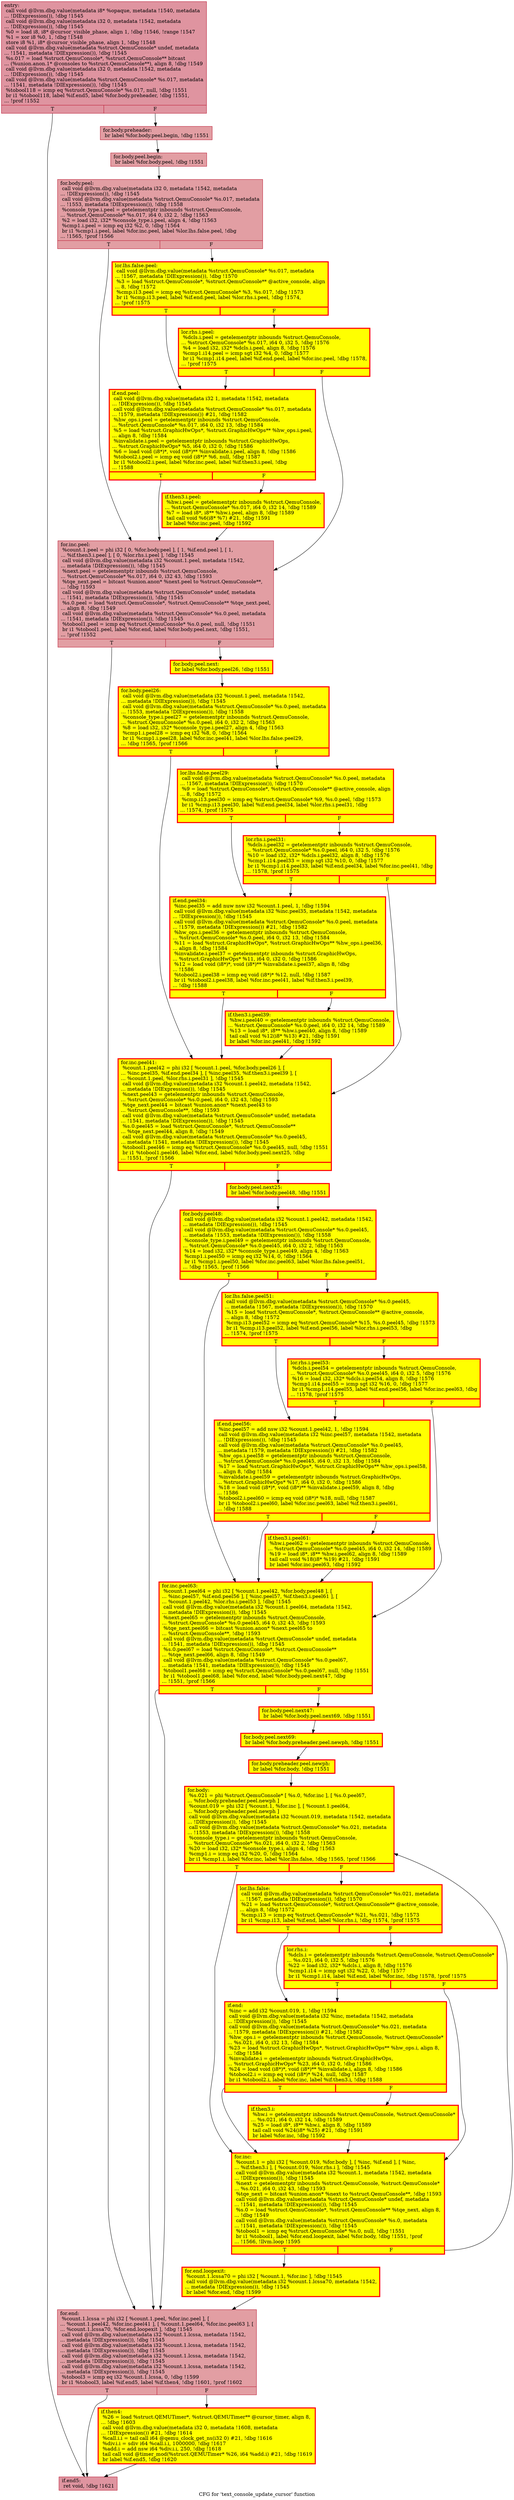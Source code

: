 digraph "CFG for 'text_console_update_cursor' function" {
	label="CFG for 'text_console_update_cursor' function";

	Node0x5641880a9800 [shape=record,color="#b70d28ff", style=filled, fillcolor="#b70d2870",label="{entry:\l  call void @llvm.dbg.value(metadata i8* %opaque, metadata !1540, metadata\l... !DIExpression()), !dbg !1545\l  call void @llvm.dbg.value(metadata i32 0, metadata !1542, metadata\l... !DIExpression()), !dbg !1545\l  %0 = load i8, i8* @cursor_visible_phase, align 1, !dbg !1546, !range !1547\l  %1 = xor i8 %0, 1, !dbg !1548\l  store i8 %1, i8* @cursor_visible_phase, align 1, !dbg !1548\l  call void @llvm.dbg.value(metadata %struct.QemuConsole* undef, metadata\l... !1541, metadata !DIExpression()), !dbg !1545\l  %s.017 = load %struct.QemuConsole*, %struct.QemuConsole** bitcast\l... (%union.anon.1* @consoles to %struct.QemuConsole**), align 8, !dbg !1549\l  call void @llvm.dbg.value(metadata i32 0, metadata !1542, metadata\l... !DIExpression()), !dbg !1545\l  call void @llvm.dbg.value(metadata %struct.QemuConsole* %s.017, metadata\l... !1541, metadata !DIExpression()), !dbg !1545\l  %tobool118 = icmp eq %struct.QemuConsole* %s.017, null, !dbg !1551\l  br i1 %tobool118, label %if.end5, label %for.body.preheader, !dbg !1551,\l... !prof !1552\l|{<s0>T|<s1>F}}"];
	Node0x5641880a9800:s0 -> Node0x5641880acbd0;
	Node0x5641880a9800:s1 -> Node0x564187f5f0b0;
	Node0x564187f5f0b0 [shape=record,color="#b70d28ff", style=filled, fillcolor="#be242e70",label="{for.body.preheader:                               \l  br label %for.body.peel.begin, !dbg !1551\l}"];
	Node0x564187f5f0b0 -> Node0x564187fa6850;
	Node0x564187fa6850 [shape=record,color="#b70d28ff", style=filled, fillcolor="#be242e70",label="{for.body.peel.begin:                              \l  br label %for.body.peel, !dbg !1551\l}"];
	Node0x564187fa6850 -> Node0x564188279550;
	Node0x564188279550 [shape=record,color="#b70d28ff", style=filled, fillcolor="#be242e70",label="{for.body.peel:                                    \l  call void @llvm.dbg.value(metadata i32 0, metadata !1542, metadata\l... !DIExpression()), !dbg !1545\l  call void @llvm.dbg.value(metadata %struct.QemuConsole* %s.017, metadata\l... !1553, metadata !DIExpression()), !dbg !1558\l  %console_type.i.peel = getelementptr inbounds %struct.QemuConsole,\l... %struct.QemuConsole* %s.017, i64 0, i32 2, !dbg !1563\l  %2 = load i32, i32* %console_type.i.peel, align 4, !dbg !1563\l  %cmp1.i.peel = icmp eq i32 %2, 0, !dbg !1564\l  br i1 %cmp1.i.peel, label %for.inc.peel, label %lor.lhs.false.peel, !dbg\l... !1565, !prof !1566\l|{<s0>T|<s1>F}}"];
	Node0x564188279550:s0 -> Node0x564187ef4ca0;
	Node0x564188279550:s1 -> Node0x5641880ce050;
	Node0x5641880ce050 [shape=record,penwidth=3.0, style="filled", color="red", fillcolor="yellow",label="{lor.lhs.false.peel:                               \l  call void @llvm.dbg.value(metadata %struct.QemuConsole* %s.017, metadata\l... !1567, metadata !DIExpression()), !dbg !1570\l  %3 = load %struct.QemuConsole*, %struct.QemuConsole** @active_console, align\l... 8, !dbg !1572\l  %cmp.i13.peel = icmp eq %struct.QemuConsole* %3, %s.017, !dbg !1573\l  br i1 %cmp.i13.peel, label %if.end.peel, label %lor.rhs.i.peel, !dbg !1574,\l... !prof !1575\l|{<s0>T|<s1>F}}"];
	Node0x5641880ce050:s0 -> Node0x56418822afb0;
	Node0x5641880ce050:s1 -> Node0x56418822ae40;
	Node0x56418822ae40 [shape=record,penwidth=3.0, style="filled", color="red", fillcolor="yellow",label="{lor.rhs.i.peel:                                   \l  %dcls.i.peel = getelementptr inbounds %struct.QemuConsole,\l... %struct.QemuConsole* %s.017, i64 0, i32 5, !dbg !1576\l  %4 = load i32, i32* %dcls.i.peel, align 8, !dbg !1576\l  %cmp1.i14.peel = icmp sgt i32 %4, 0, !dbg !1577\l  br i1 %cmp1.i14.peel, label %if.end.peel, label %for.inc.peel, !dbg !1578,\l... !prof !1575\l|{<s0>T|<s1>F}}"];
	Node0x56418822ae40:s0 -> Node0x56418822afb0;
	Node0x56418822ae40:s1 -> Node0x564187ef4ca0;
	Node0x56418822afb0 [shape=record,penwidth=3.0, style="filled", color="red", fillcolor="yellow",label="{if.end.peel:                                      \l  call void @llvm.dbg.value(metadata i32 1, metadata !1542, metadata\l... !DIExpression()), !dbg !1545\l  call void @llvm.dbg.value(metadata %struct.QemuConsole* %s.017, metadata\l... !1579, metadata !DIExpression()) #21, !dbg !1582\l  %hw_ops.i.peel = getelementptr inbounds %struct.QemuConsole,\l... %struct.QemuConsole* %s.017, i64 0, i32 13, !dbg !1584\l  %5 = load %struct.GraphicHwOps*, %struct.GraphicHwOps** %hw_ops.i.peel,\l... align 8, !dbg !1584\l  %invalidate.i.peel = getelementptr inbounds %struct.GraphicHwOps,\l... %struct.GraphicHwOps* %5, i64 0, i32 0, !dbg !1586\l  %6 = load void (i8*)*, void (i8*)** %invalidate.i.peel, align 8, !dbg !1586\l  %tobool2.i.peel = icmp eq void (i8*)* %6, null, !dbg !1587\l  br i1 %tobool2.i.peel, label %for.inc.peel, label %if.then3.i.peel, !dbg\l... !1588\l|{<s0>T|<s1>F}}"];
	Node0x56418822afb0:s0 -> Node0x564187ef4ca0;
	Node0x56418822afb0:s1 -> Node0x564187ff36d0;
	Node0x564187ff36d0 [shape=record,penwidth=3.0, style="filled", color="red", fillcolor="yellow",label="{if.then3.i.peel:                                  \l  %hw.i.peel = getelementptr inbounds %struct.QemuConsole,\l... %struct.QemuConsole* %s.017, i64 0, i32 14, !dbg !1589\l  %7 = load i8*, i8** %hw.i.peel, align 8, !dbg !1589\l  tail call void %6(i8* %7) #21, !dbg !1591\l  br label %for.inc.peel, !dbg !1592\l}"];
	Node0x564187ff36d0 -> Node0x564187ef4ca0;
	Node0x564187ef4ca0 [shape=record,color="#b70d28ff", style=filled, fillcolor="#be242e70",label="{for.inc.peel:                                     \l  %count.1.peel = phi i32 [ 0, %for.body.peel ], [ 1, %if.end.peel ], [ 1,\l... %if.then3.i.peel ], [ 0, %lor.rhs.i.peel ], !dbg !1545\l  call void @llvm.dbg.value(metadata i32 %count.1.peel, metadata !1542,\l... metadata !DIExpression()), !dbg !1545\l  %next.peel = getelementptr inbounds %struct.QemuConsole,\l... %struct.QemuConsole* %s.017, i64 0, i32 43, !dbg !1593\l  %tqe_next.peel = bitcast %union.anon* %next.peel to %struct.QemuConsole**,\l... !dbg !1593\l  call void @llvm.dbg.value(metadata %struct.QemuConsole* undef, metadata\l... !1541, metadata !DIExpression()), !dbg !1545\l  %s.0.peel = load %struct.QemuConsole*, %struct.QemuConsole** %tqe_next.peel,\l... align 8, !dbg !1549\l  call void @llvm.dbg.value(metadata %struct.QemuConsole* %s.0.peel, metadata\l... !1541, metadata !DIExpression()), !dbg !1545\l  %tobool1.peel = icmp eq %struct.QemuConsole* %s.0.peel, null, !dbg !1551\l  br i1 %tobool1.peel, label %for.end, label %for.body.peel.next, !dbg !1551,\l... !prof !1552\l|{<s0>T|<s1>F}}"];
	Node0x564187ef4ca0:s0 -> Node0x5641880ab0a0;
	Node0x564187ef4ca0:s1 -> Node0x56418804db00;
	Node0x56418804db00 [shape=record,penwidth=3.0, style="filled", color="red", fillcolor="yellow",label="{for.body.peel.next:                               \l  br label %for.body.peel26, !dbg !1551\l}"];
	Node0x56418804db00 -> Node0x56418825cee0;
	Node0x56418825cee0 [shape=record,penwidth=3.0, style="filled", color="red", fillcolor="yellow",label="{for.body.peel26:                                  \l  call void @llvm.dbg.value(metadata i32 %count.1.peel, metadata !1542,\l... metadata !DIExpression()), !dbg !1545\l  call void @llvm.dbg.value(metadata %struct.QemuConsole* %s.0.peel, metadata\l... !1553, metadata !DIExpression()), !dbg !1558\l  %console_type.i.peel27 = getelementptr inbounds %struct.QemuConsole,\l... %struct.QemuConsole* %s.0.peel, i64 0, i32 2, !dbg !1563\l  %8 = load i32, i32* %console_type.i.peel27, align 4, !dbg !1563\l  %cmp1.i.peel28 = icmp eq i32 %8, 0, !dbg !1564\l  br i1 %cmp1.i.peel28, label %for.inc.peel41, label %lor.lhs.false.peel29,\l... !dbg !1565, !prof !1566\l|{<s0>T|<s1>F}}"];
	Node0x56418825cee0:s0 -> Node0x5641882900d0;
	Node0x56418825cee0:s1 -> Node0x564188080db0;
	Node0x564188080db0 [shape=record,penwidth=3.0, style="filled", color="red", fillcolor="yellow",label="{lor.lhs.false.peel29:                             \l  call void @llvm.dbg.value(metadata %struct.QemuConsole* %s.0.peel, metadata\l... !1567, metadata !DIExpression()), !dbg !1570\l  %9 = load %struct.QemuConsole*, %struct.QemuConsole** @active_console, align\l... 8, !dbg !1572\l  %cmp.i13.peel30 = icmp eq %struct.QemuConsole* %9, %s.0.peel, !dbg !1573\l  br i1 %cmp.i13.peel30, label %if.end.peel34, label %lor.rhs.i.peel31, !dbg\l... !1574, !prof !1575\l|{<s0>T|<s1>F}}"];
	Node0x564188080db0:s0 -> Node0x5641881585b0;
	Node0x564188080db0:s1 -> Node0x5641881582f0;
	Node0x5641881582f0 [shape=record,penwidth=3.0, style="filled", color="red", fillcolor="yellow",label="{lor.rhs.i.peel31:                                 \l  %dcls.i.peel32 = getelementptr inbounds %struct.QemuConsole,\l... %struct.QemuConsole* %s.0.peel, i64 0, i32 5, !dbg !1576\l  %10 = load i32, i32* %dcls.i.peel32, align 8, !dbg !1576\l  %cmp1.i14.peel33 = icmp sgt i32 %10, 0, !dbg !1577\l  br i1 %cmp1.i14.peel33, label %if.end.peel34, label %for.inc.peel41, !dbg\l... !1578, !prof !1575\l|{<s0>T|<s1>F}}"];
	Node0x5641881582f0:s0 -> Node0x5641881585b0;
	Node0x5641881582f0:s1 -> Node0x5641882900d0;
	Node0x5641881585b0 [shape=record,penwidth=3.0, style="filled", color="red", fillcolor="yellow",label="{if.end.peel34:                                    \l  %inc.peel35 = add nuw nsw i32 %count.1.peel, 1, !dbg !1594\l  call void @llvm.dbg.value(metadata i32 %inc.peel35, metadata !1542, metadata\l... !DIExpression()), !dbg !1545\l  call void @llvm.dbg.value(metadata %struct.QemuConsole* %s.0.peel, metadata\l... !1579, metadata !DIExpression()) #21, !dbg !1582\l  %hw_ops.i.peel36 = getelementptr inbounds %struct.QemuConsole,\l... %struct.QemuConsole* %s.0.peel, i64 0, i32 13, !dbg !1584\l  %11 = load %struct.GraphicHwOps*, %struct.GraphicHwOps** %hw_ops.i.peel36,\l... align 8, !dbg !1584\l  %invalidate.i.peel37 = getelementptr inbounds %struct.GraphicHwOps,\l... %struct.GraphicHwOps* %11, i64 0, i32 0, !dbg !1586\l  %12 = load void (i8*)*, void (i8*)** %invalidate.i.peel37, align 8, !dbg\l... !1586\l  %tobool2.i.peel38 = icmp eq void (i8*)* %12, null, !dbg !1587\l  br i1 %tobool2.i.peel38, label %for.inc.peel41, label %if.then3.i.peel39,\l... !dbg !1588\l|{<s0>T|<s1>F}}"];
	Node0x5641881585b0:s0 -> Node0x5641882900d0;
	Node0x5641881585b0:s1 -> Node0x56418825e360;
	Node0x56418825e360 [shape=record,penwidth=3.0, style="filled", color="red", fillcolor="yellow",label="{if.then3.i.peel39:                                \l  %hw.i.peel40 = getelementptr inbounds %struct.QemuConsole,\l... %struct.QemuConsole* %s.0.peel, i64 0, i32 14, !dbg !1589\l  %13 = load i8*, i8** %hw.i.peel40, align 8, !dbg !1589\l  tail call void %12(i8* %13) #21, !dbg !1591\l  br label %for.inc.peel41, !dbg !1592\l}"];
	Node0x56418825e360 -> Node0x5641882900d0;
	Node0x5641882900d0 [shape=record,penwidth=3.0, style="filled", color="red", fillcolor="yellow",label="{for.inc.peel41:                                   \l  %count.1.peel42 = phi i32 [ %count.1.peel, %for.body.peel26 ], [\l... %inc.peel35, %if.end.peel34 ], [ %inc.peel35, %if.then3.i.peel39 ], [\l... %count.1.peel, %lor.rhs.i.peel31 ], !dbg !1545\l  call void @llvm.dbg.value(metadata i32 %count.1.peel42, metadata !1542,\l... metadata !DIExpression()), !dbg !1545\l  %next.peel43 = getelementptr inbounds %struct.QemuConsole,\l... %struct.QemuConsole* %s.0.peel, i64 0, i32 43, !dbg !1593\l  %tqe_next.peel44 = bitcast %union.anon* %next.peel43 to\l... %struct.QemuConsole**, !dbg !1593\l  call void @llvm.dbg.value(metadata %struct.QemuConsole* undef, metadata\l... !1541, metadata !DIExpression()), !dbg !1545\l  %s.0.peel45 = load %struct.QemuConsole*, %struct.QemuConsole**\l... %tqe_next.peel44, align 8, !dbg !1549\l  call void @llvm.dbg.value(metadata %struct.QemuConsole* %s.0.peel45,\l... metadata !1541, metadata !DIExpression()), !dbg !1545\l  %tobool1.peel46 = icmp eq %struct.QemuConsole* %s.0.peel45, null, !dbg !1551\l  br i1 %tobool1.peel46, label %for.end, label %for.body.peel.next25, !dbg\l... !1551, !prof !1566\l|{<s0>T|<s1>F}}"];
	Node0x5641882900d0:s0 -> Node0x5641880ab0a0;
	Node0x5641882900d0:s1 -> Node0x5641880ce1d0;
	Node0x5641880ce1d0 [shape=record,penwidth=3.0, style="filled", color="red", fillcolor="yellow",label="{for.body.peel.next25:                             \l  br label %for.body.peel48, !dbg !1551\l}"];
	Node0x5641880ce1d0 -> Node0x564188051b30;
	Node0x564188051b30 [shape=record,penwidth=3.0, style="filled", color="red", fillcolor="yellow",label="{for.body.peel48:                                  \l  call void @llvm.dbg.value(metadata i32 %count.1.peel42, metadata !1542,\l... metadata !DIExpression()), !dbg !1545\l  call void @llvm.dbg.value(metadata %struct.QemuConsole* %s.0.peel45,\l... metadata !1553, metadata !DIExpression()), !dbg !1558\l  %console_type.i.peel49 = getelementptr inbounds %struct.QemuConsole,\l... %struct.QemuConsole* %s.0.peel45, i64 0, i32 2, !dbg !1563\l  %14 = load i32, i32* %console_type.i.peel49, align 4, !dbg !1563\l  %cmp1.i.peel50 = icmp eq i32 %14, 0, !dbg !1564\l  br i1 %cmp1.i.peel50, label %for.inc.peel63, label %lor.lhs.false.peel51,\l... !dbg !1565, !prof !1566\l|{<s0>T|<s1>F}}"];
	Node0x564188051b30:s0 -> Node0x5641880824c0;
	Node0x564188051b30:s1 -> Node0x5641881f0fa0;
	Node0x5641881f0fa0 [shape=record,penwidth=3.0, style="filled", color="red", fillcolor="yellow",label="{lor.lhs.false.peel51:                             \l  call void @llvm.dbg.value(metadata %struct.QemuConsole* %s.0.peel45,\l... metadata !1567, metadata !DIExpression()), !dbg !1570\l  %15 = load %struct.QemuConsole*, %struct.QemuConsole** @active_console,\l... align 8, !dbg !1572\l  %cmp.i13.peel52 = icmp eq %struct.QemuConsole* %15, %s.0.peel45, !dbg !1573\l  br i1 %cmp.i13.peel52, label %if.end.peel56, label %lor.rhs.i.peel53, !dbg\l... !1574, !prof !1575\l|{<s0>T|<s1>F}}"];
	Node0x5641881f0fa0:s0 -> Node0x5641881f1510;
	Node0x5641881f0fa0:s1 -> Node0x5641881f1250;
	Node0x5641881f1250 [shape=record,penwidth=3.0, style="filled", color="red", fillcolor="yellow",label="{lor.rhs.i.peel53:                                 \l  %dcls.i.peel54 = getelementptr inbounds %struct.QemuConsole,\l... %struct.QemuConsole* %s.0.peel45, i64 0, i32 5, !dbg !1576\l  %16 = load i32, i32* %dcls.i.peel54, align 8, !dbg !1576\l  %cmp1.i14.peel55 = icmp sgt i32 %16, 0, !dbg !1577\l  br i1 %cmp1.i14.peel55, label %if.end.peel56, label %for.inc.peel63, !dbg\l... !1578, !prof !1575\l|{<s0>T|<s1>F}}"];
	Node0x5641881f1250:s0 -> Node0x5641881f1510;
	Node0x5641881f1250:s1 -> Node0x5641880824c0;
	Node0x5641881f1510 [shape=record,penwidth=3.0, style="filled", color="red", fillcolor="yellow",label="{if.end.peel56:                                    \l  %inc.peel57 = add nsw i32 %count.1.peel42, 1, !dbg !1594\l  call void @llvm.dbg.value(metadata i32 %inc.peel57, metadata !1542, metadata\l... !DIExpression()), !dbg !1545\l  call void @llvm.dbg.value(metadata %struct.QemuConsole* %s.0.peel45,\l... metadata !1579, metadata !DIExpression()) #21, !dbg !1582\l  %hw_ops.i.peel58 = getelementptr inbounds %struct.QemuConsole,\l... %struct.QemuConsole* %s.0.peel45, i64 0, i32 13, !dbg !1584\l  %17 = load %struct.GraphicHwOps*, %struct.GraphicHwOps** %hw_ops.i.peel58,\l... align 8, !dbg !1584\l  %invalidate.i.peel59 = getelementptr inbounds %struct.GraphicHwOps,\l... %struct.GraphicHwOps* %17, i64 0, i32 0, !dbg !1586\l  %18 = load void (i8*)*, void (i8*)** %invalidate.i.peel59, align 8, !dbg\l... !1586\l  %tobool2.i.peel60 = icmp eq void (i8*)* %18, null, !dbg !1587\l  br i1 %tobool2.i.peel60, label %for.inc.peel63, label %if.then3.i.peel61,\l... !dbg !1588\l|{<s0>T|<s1>F}}"];
	Node0x5641881f1510:s0 -> Node0x5641880824c0;
	Node0x5641881f1510:s1 -> Node0x5641880821d0;
	Node0x5641880821d0 [shape=record,penwidth=3.0, style="filled", color="red", fillcolor="yellow",label="{if.then3.i.peel61:                                \l  %hw.i.peel62 = getelementptr inbounds %struct.QemuConsole,\l... %struct.QemuConsole* %s.0.peel45, i64 0, i32 14, !dbg !1589\l  %19 = load i8*, i8** %hw.i.peel62, align 8, !dbg !1589\l  tail call void %18(i8* %19) #21, !dbg !1591\l  br label %for.inc.peel63, !dbg !1592\l}"];
	Node0x5641880821d0 -> Node0x5641880824c0;
	Node0x5641880824c0 [shape=record,penwidth=3.0, style="filled", color="red", fillcolor="yellow",label="{for.inc.peel63:                                   \l  %count.1.peel64 = phi i32 [ %count.1.peel42, %for.body.peel48 ], [\l... %inc.peel57, %if.end.peel56 ], [ %inc.peel57, %if.then3.i.peel61 ], [\l... %count.1.peel42, %lor.rhs.i.peel53 ], !dbg !1545\l  call void @llvm.dbg.value(metadata i32 %count.1.peel64, metadata !1542,\l... metadata !DIExpression()), !dbg !1545\l  %next.peel65 = getelementptr inbounds %struct.QemuConsole,\l... %struct.QemuConsole* %s.0.peel45, i64 0, i32 43, !dbg !1593\l  %tqe_next.peel66 = bitcast %union.anon* %next.peel65 to\l... %struct.QemuConsole**, !dbg !1593\l  call void @llvm.dbg.value(metadata %struct.QemuConsole* undef, metadata\l... !1541, metadata !DIExpression()), !dbg !1545\l  %s.0.peel67 = load %struct.QemuConsole*, %struct.QemuConsole**\l... %tqe_next.peel66, align 8, !dbg !1549\l  call void @llvm.dbg.value(metadata %struct.QemuConsole* %s.0.peel67,\l... metadata !1541, metadata !DIExpression()), !dbg !1545\l  %tobool1.peel68 = icmp eq %struct.QemuConsole* %s.0.peel67, null, !dbg !1551\l  br i1 %tobool1.peel68, label %for.end, label %for.body.peel.next47, !dbg\l... !1551, !prof !1566\l|{<s0>T|<s1>F}}"];
	Node0x5641880824c0:s0 -> Node0x5641880ab0a0;
	Node0x5641880824c0:s1 -> Node0x564187fb6d20;
	Node0x564187fb6d20 [shape=record,penwidth=3.0, style="filled", color="red", fillcolor="yellow",label="{for.body.peel.next47:                             \l  br label %for.body.peel.next69, !dbg !1551\l}"];
	Node0x564187fb6d20 -> Node0x5641881f1a80;
	Node0x5641881f1a80 [shape=record,penwidth=3.0, style="filled", color="red", fillcolor="yellow",label="{for.body.peel.next69:                             \l  br label %for.body.preheader.peel.newph, !dbg !1551\l}"];
	Node0x5641881f1a80 -> Node0x564187e6fb20;
	Node0x564187e6fb20 [shape=record,penwidth=3.0, style="filled", color="red", fillcolor="yellow",label="{for.body.preheader.peel.newph:                    \l  br label %for.body, !dbg !1551\l}"];
	Node0x564187e6fb20 -> Node0x5641880ab4a0;
	Node0x5641880ab4a0 [shape=record,penwidth=3.0, style="filled", color="red", fillcolor="yellow",label="{for.body:                                         \l  %s.021 = phi %struct.QemuConsole* [ %s.0, %for.inc ], [ %s.0.peel67,\l... %for.body.preheader.peel.newph ]\l  %count.019 = phi i32 [ %count.1, %for.inc ], [ %count.1.peel64,\l... %for.body.preheader.peel.newph ]\l  call void @llvm.dbg.value(metadata i32 %count.019, metadata !1542, metadata\l... !DIExpression()), !dbg !1545\l  call void @llvm.dbg.value(metadata %struct.QemuConsole* %s.021, metadata\l... !1553, metadata !DIExpression()), !dbg !1558\l  %console_type.i = getelementptr inbounds %struct.QemuConsole,\l... %struct.QemuConsole* %s.021, i64 0, i32 2, !dbg !1563\l  %20 = load i32, i32* %console_type.i, align 4, !dbg !1563\l  %cmp1.i = icmp eq i32 %20, 0, !dbg !1564\l  br i1 %cmp1.i, label %for.inc, label %lor.lhs.false, !dbg !1565, !prof !1566\l|{<s0>T|<s1>F}}"];
	Node0x5641880ab4a0:s0 -> Node0x5641880ab3f0;
	Node0x5641880ab4a0:s1 -> Node0x5641880ab910;
	Node0x5641880ab910 [shape=record,penwidth=3.0, style="filled", color="red", fillcolor="yellow",label="{lor.lhs.false:                                    \l  call void @llvm.dbg.value(metadata %struct.QemuConsole* %s.021, metadata\l... !1567, metadata !DIExpression()), !dbg !1570\l  %21 = load %struct.QemuConsole*, %struct.QemuConsole** @active_console,\l... align 8, !dbg !1572\l  %cmp.i13 = icmp eq %struct.QemuConsole* %21, %s.021, !dbg !1573\l  br i1 %cmp.i13, label %if.end, label %lor.rhs.i, !dbg !1574, !prof !1575\l|{<s0>T|<s1>F}}"];
	Node0x5641880ab910:s0 -> Node0x5641880ab8a0;
	Node0x5641880ab910:s1 -> Node0x5641880aa4b0;
	Node0x5641880aa4b0 [shape=record,penwidth=3.0, style="filled", color="red", fillcolor="yellow",label="{lor.rhs.i:                                        \l  %dcls.i = getelementptr inbounds %struct.QemuConsole, %struct.QemuConsole*\l... %s.021, i64 0, i32 5, !dbg !1576\l  %22 = load i32, i32* %dcls.i, align 8, !dbg !1576\l  %cmp1.i14 = icmp sgt i32 %22, 0, !dbg !1577\l  br i1 %cmp1.i14, label %if.end, label %for.inc, !dbg !1578, !prof !1575\l|{<s0>T|<s1>F}}"];
	Node0x5641880aa4b0:s0 -> Node0x5641880ab8a0;
	Node0x5641880aa4b0:s1 -> Node0x5641880ab3f0;
	Node0x5641880ab8a0 [shape=record,penwidth=3.0, style="filled", color="red", fillcolor="yellow",label="{if.end:                                           \l  %inc = add i32 %count.019, 1, !dbg !1594\l  call void @llvm.dbg.value(metadata i32 %inc, metadata !1542, metadata\l... !DIExpression()), !dbg !1545\l  call void @llvm.dbg.value(metadata %struct.QemuConsole* %s.021, metadata\l... !1579, metadata !DIExpression()) #21, !dbg !1582\l  %hw_ops.i = getelementptr inbounds %struct.QemuConsole, %struct.QemuConsole*\l... %s.021, i64 0, i32 13, !dbg !1584\l  %23 = load %struct.GraphicHwOps*, %struct.GraphicHwOps** %hw_ops.i, align 8,\l... !dbg !1584\l  %invalidate.i = getelementptr inbounds %struct.GraphicHwOps,\l... %struct.GraphicHwOps* %23, i64 0, i32 0, !dbg !1586\l  %24 = load void (i8*)*, void (i8*)** %invalidate.i, align 8, !dbg !1586\l  %tobool2.i = icmp eq void (i8*)* %24, null, !dbg !1587\l  br i1 %tobool2.i, label %for.inc, label %if.then3.i, !dbg !1588\l|{<s0>T|<s1>F}}"];
	Node0x5641880ab8a0:s0 -> Node0x5641880ab3f0;
	Node0x5641880ab8a0:s1 -> Node0x564187ec1bb0;
	Node0x564187ec1bb0 [shape=record,penwidth=3.0, style="filled", color="red", fillcolor="yellow",label="{if.then3.i:                                       \l  %hw.i = getelementptr inbounds %struct.QemuConsole, %struct.QemuConsole*\l... %s.021, i64 0, i32 14, !dbg !1589\l  %25 = load i8*, i8** %hw.i, align 8, !dbg !1589\l  tail call void %24(i8* %25) #21, !dbg !1591\l  br label %for.inc, !dbg !1592\l}"];
	Node0x564187ec1bb0 -> Node0x5641880ab3f0;
	Node0x5641880ab3f0 [shape=record,penwidth=3.0, style="filled", color="red", fillcolor="yellow",label="{for.inc:                                          \l  %count.1 = phi i32 [ %count.019, %for.body ], [ %inc, %if.end ], [ %inc,\l... %if.then3.i ], [ %count.019, %lor.rhs.i ], !dbg !1545\l  call void @llvm.dbg.value(metadata i32 %count.1, metadata !1542, metadata\l... !DIExpression()), !dbg !1545\l  %next = getelementptr inbounds %struct.QemuConsole, %struct.QemuConsole*\l... %s.021, i64 0, i32 43, !dbg !1593\l  %tqe_next = bitcast %union.anon* %next to %struct.QemuConsole**, !dbg !1593\l  call void @llvm.dbg.value(metadata %struct.QemuConsole* undef, metadata\l... !1541, metadata !DIExpression()), !dbg !1545\l  %s.0 = load %struct.QemuConsole*, %struct.QemuConsole** %tqe_next, align 8,\l... !dbg !1549\l  call void @llvm.dbg.value(metadata %struct.QemuConsole* %s.0, metadata\l... !1541, metadata !DIExpression()), !dbg !1545\l  %tobool1 = icmp eq %struct.QemuConsole* %s.0, null, !dbg !1551\l  br i1 %tobool1, label %for.end.loopexit, label %for.body, !dbg !1551, !prof\l... !1566, !llvm.loop !1595\l|{<s0>T|<s1>F}}"];
	Node0x5641880ab3f0:s0 -> Node0x56418824c930;
	Node0x5641880ab3f0:s1 -> Node0x5641880ab4a0;
	Node0x56418824c930 [shape=record,penwidth=3.0, style="filled", color="red", fillcolor="yellow",label="{for.end.loopexit:                                 \l  %count.1.lcssa70 = phi i32 [ %count.1, %for.inc ], !dbg !1545\l  call void @llvm.dbg.value(metadata i32 %count.1.lcssa70, metadata !1542,\l... metadata !DIExpression()), !dbg !1545\l  br label %for.end, !dbg !1599\l}"];
	Node0x56418824c930 -> Node0x5641880ab0a0;
	Node0x5641880ab0a0 [shape=record,color="#b70d28ff", style=filled, fillcolor="#be242e70",label="{for.end:                                          \l  %count.1.lcssa = phi i32 [ %count.1.peel, %for.inc.peel ], [\l... %count.1.peel42, %for.inc.peel41 ], [ %count.1.peel64, %for.inc.peel63 ], [\l... %count.1.lcssa70, %for.end.loopexit ], !dbg !1545\l  call void @llvm.dbg.value(metadata i32 %count.1.lcssa, metadata !1542,\l... metadata !DIExpression()), !dbg !1545\l  call void @llvm.dbg.value(metadata i32 %count.1.lcssa, metadata !1542,\l... metadata !DIExpression()), !dbg !1545\l  call void @llvm.dbg.value(metadata i32 %count.1.lcssa, metadata !1542,\l... metadata !DIExpression()), !dbg !1545\l  call void @llvm.dbg.value(metadata i32 %count.1.lcssa, metadata !1542,\l... metadata !DIExpression()), !dbg !1545\l  %tobool3 = icmp eq i32 %count.1.lcssa, 0, !dbg !1599\l  br i1 %tobool3, label %if.end5, label %if.then4, !dbg !1601, !prof !1602\l|{<s0>T|<s1>F}}"];
	Node0x5641880ab0a0:s0 -> Node0x5641880acbd0;
	Node0x5641880ab0a0:s1 -> Node0x5641880acb80;
	Node0x5641880acb80 [shape=record,penwidth=3.0, style="filled", color="red", fillcolor="yellow",label="{if.then4:                                         \l  %26 = load %struct.QEMUTimer*, %struct.QEMUTimer** @cursor_timer, align 8,\l... !dbg !1603\l  call void @llvm.dbg.value(metadata i32 0, metadata !1608, metadata\l... !DIExpression()) #21, !dbg !1614\l  %call.i.i = tail call i64 @qemu_clock_get_ns(i32 0) #21, !dbg !1616\l  %div.i.i = sdiv i64 %call.i.i, 1000000, !dbg !1617\l  %add.i = add nsw i64 %div.i.i, 250, !dbg !1618\l  tail call void @timer_mod(%struct.QEMUTimer* %26, i64 %add.i) #21, !dbg !1619\l  br label %if.end5, !dbg !1620\l}"];
	Node0x5641880acb80 -> Node0x5641880acbd0;
	Node0x5641880acbd0 [shape=record,color="#b70d28ff", style=filled, fillcolor="#b70d2870",label="{if.end5:                                          \l  ret void, !dbg !1621\l}"];
}

